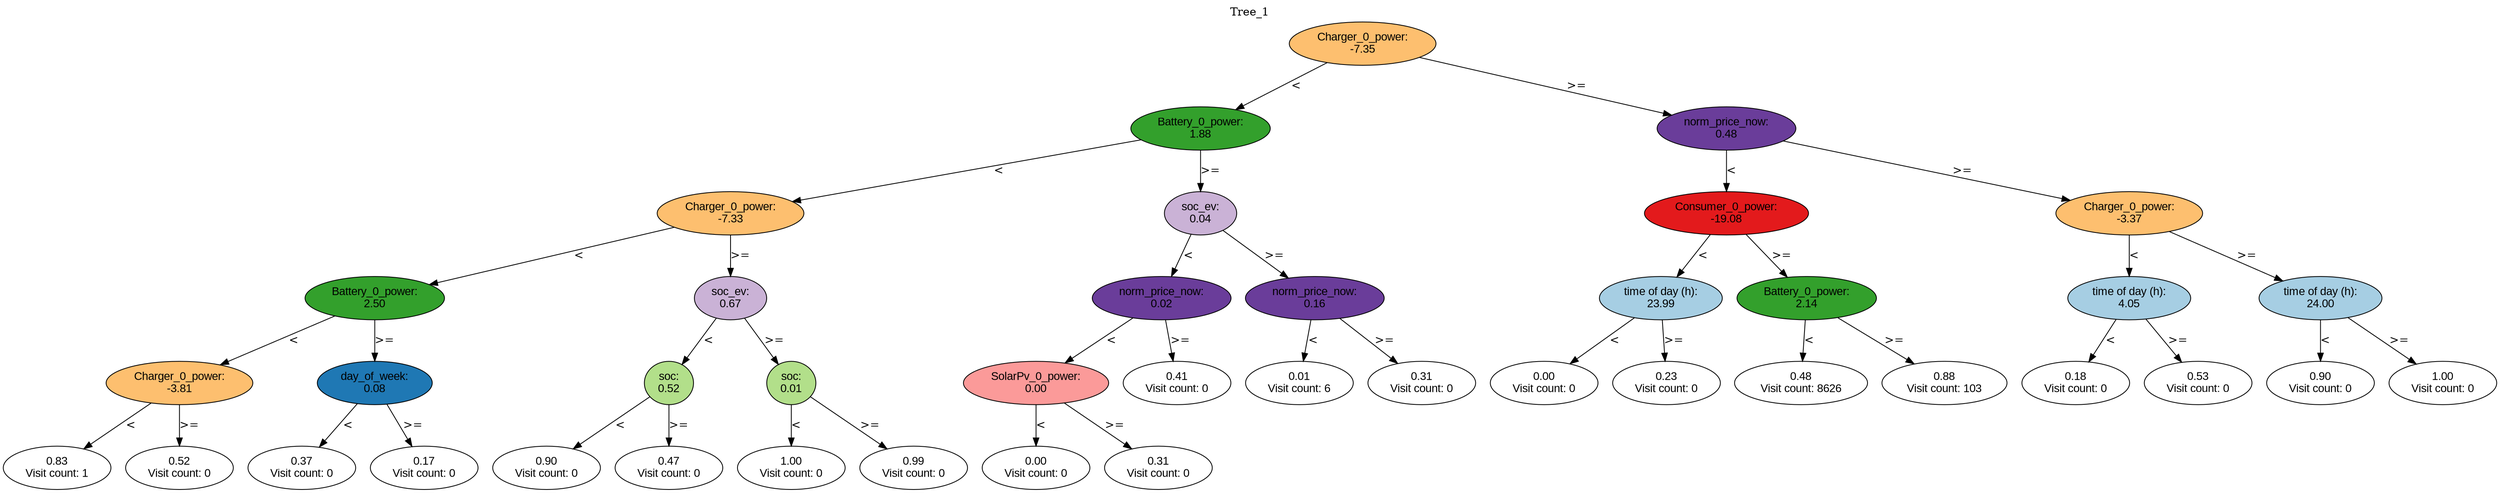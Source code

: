 digraph BST {
    node [fontname="Arial" style=filled colorscheme=paired12];
    0 [ label = "Charger_0_power:
-7.35" fillcolor=7];
    1 [ label = "Battery_0_power:
1.88" fillcolor=4];
    2 [ label = "Charger_0_power:
-7.33" fillcolor=7];
    3 [ label = "Battery_0_power:
2.50" fillcolor=4];
    4 [ label = "Charger_0_power:
-3.81" fillcolor=7];
    5 [ label = "0.83
Visit count: 1" fillcolor=white];
    6 [ label = "0.52
Visit count: 0" fillcolor=white];
    7 [ label = "day_of_week:
0.08" fillcolor=2];
    8 [ label = "0.37
Visit count: 0" fillcolor=white];
    9 [ label = "0.17
Visit count: 0" fillcolor=white];
    10 [ label = "soc_ev:
0.67" fillcolor=9];
    11 [ label = "soc:
0.52" fillcolor=3];
    12 [ label = "0.90
Visit count: 0" fillcolor=white];
    13 [ label = "0.47
Visit count: 0" fillcolor=white];
    14 [ label = "soc:
0.01" fillcolor=3];
    15 [ label = "1.00
Visit count: 0" fillcolor=white];
    16 [ label = "0.99
Visit count: 0" fillcolor=white];
    17 [ label = "soc_ev:
0.04" fillcolor=9];
    18 [ label = "norm_price_now:
0.02" fillcolor=10];
    19 [ label = "SolarPv_0_power:
0.00" fillcolor=5];
    20 [ label = "0.00
Visit count: 0" fillcolor=white];
    21 [ label = "0.31
Visit count: 0" fillcolor=white];
    22 [ label = "0.41
Visit count: 0" fillcolor=white];
    23 [ label = "norm_price_now:
0.16" fillcolor=10];
    24 [ label = "0.01
Visit count: 6" fillcolor=white];
    25 [ label = "0.31
Visit count: 0" fillcolor=white];
    26 [ label = "norm_price_now:
0.48" fillcolor=10];
    27 [ label = "Consumer_0_power:
-19.08" fillcolor=6];
    28 [ label = "time of day (h):
23.99" fillcolor=1];
    29 [ label = "0.00
Visit count: 0" fillcolor=white];
    30 [ label = "0.23
Visit count: 0" fillcolor=white];
    31 [ label = "Battery_0_power:
2.14" fillcolor=4];
    32 [ label = "0.48
Visit count: 8626" fillcolor=white];
    33 [ label = "0.88
Visit count: 103" fillcolor=white];
    34 [ label = "Charger_0_power:
-3.37" fillcolor=7];
    35 [ label = "time of day (h):
4.05" fillcolor=1];
    36 [ label = "0.18
Visit count: 0" fillcolor=white];
    37 [ label = "0.53
Visit count: 0" fillcolor=white];
    38 [ label = "time of day (h):
24.00" fillcolor=1];
    39 [ label = "0.90
Visit count: 0" fillcolor=white];
    40 [ label = "1.00
Visit count: 0" fillcolor=white];

    0  -> 1[ label = "<"];
    0  -> 26[ label = ">="];
    1  -> 2[ label = "<"];
    1  -> 17[ label = ">="];
    2  -> 3[ label = "<"];
    2  -> 10[ label = ">="];
    3  -> 4[ label = "<"];
    3  -> 7[ label = ">="];
    4  -> 5[ label = "<"];
    4  -> 6[ label = ">="];
    7  -> 8[ label = "<"];
    7  -> 9[ label = ">="];
    10  -> 11[ label = "<"];
    10  -> 14[ label = ">="];
    11  -> 12[ label = "<"];
    11  -> 13[ label = ">="];
    14  -> 15[ label = "<"];
    14  -> 16[ label = ">="];
    17  -> 18[ label = "<"];
    17  -> 23[ label = ">="];
    18  -> 19[ label = "<"];
    18  -> 22[ label = ">="];
    19  -> 20[ label = "<"];
    19  -> 21[ label = ">="];
    23  -> 24[ label = "<"];
    23  -> 25[ label = ">="];
    26  -> 27[ label = "<"];
    26  -> 34[ label = ">="];
    27  -> 28[ label = "<"];
    27  -> 31[ label = ">="];
    28  -> 29[ label = "<"];
    28  -> 30[ label = ">="];
    31  -> 32[ label = "<"];
    31  -> 33[ label = ">="];
    34  -> 35[ label = "<"];
    34  -> 38[ label = ">="];
    35  -> 36[ label = "<"];
    35  -> 37[ label = ">="];
    38  -> 39[ label = "<"];
    38  -> 40[ label = ">="];

    labelloc="t";
    label="Tree_1";
}